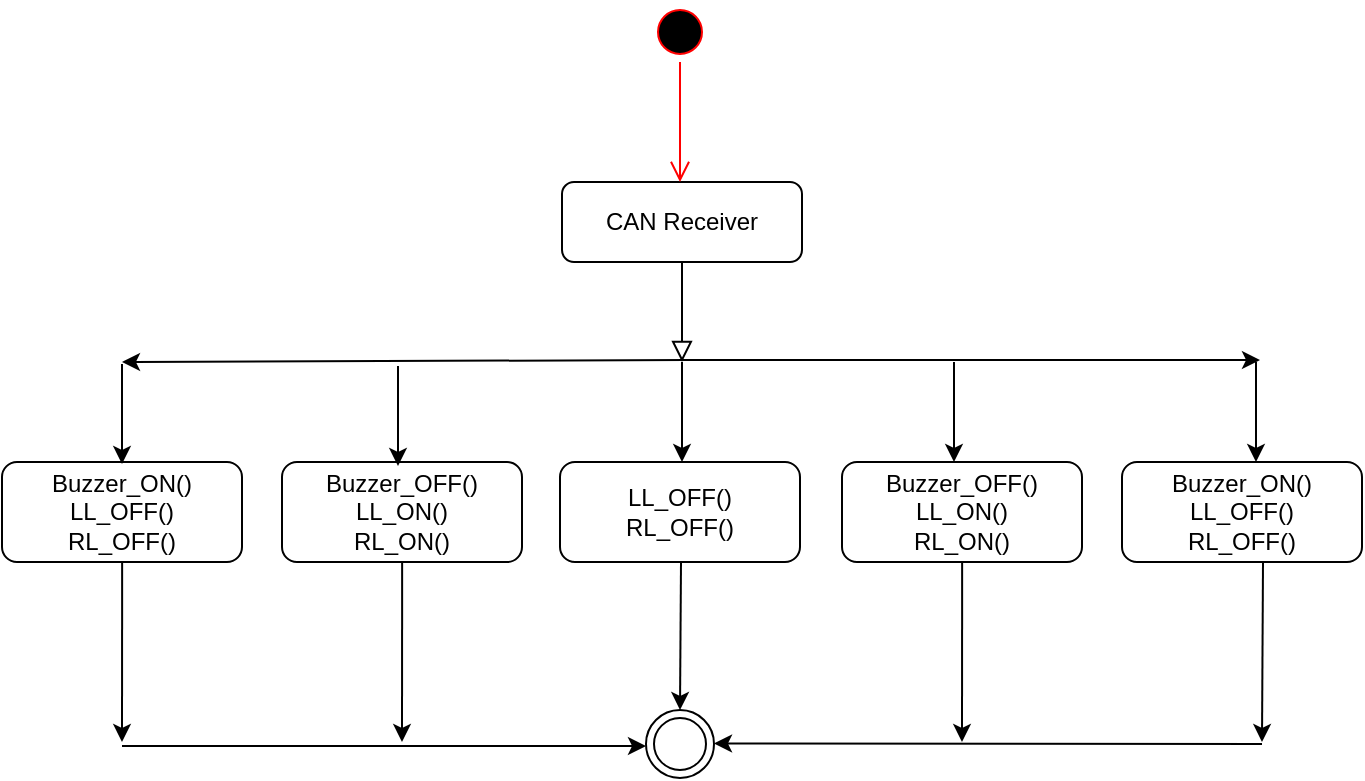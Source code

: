 <mxfile version="20.3.0" type="device"><diagram id="C5RBs43oDa-KdzZeNtuy" name="Page-1"><mxGraphModel dx="1021" dy="1820" grid="1" gridSize="10" guides="1" tooltips="1" connect="1" arrows="1" fold="1" page="1" pageScale="1" pageWidth="827" pageHeight="1169" math="0" shadow="0"><root><mxCell id="WIyWlLk6GJQsqaUBKTNV-0"/><mxCell id="WIyWlLk6GJQsqaUBKTNV-1" parent="WIyWlLk6GJQsqaUBKTNV-0"/><mxCell id="ySL6D0OAAsxNZ7JemKWs-0" value="" style="rounded=0;html=1;jettySize=auto;orthogonalLoop=1;fontSize=11;endArrow=block;endFill=0;endSize=8;strokeWidth=1;shadow=0;labelBackgroundColor=none;edgeStyle=orthogonalEdgeStyle;" edge="1" parent="WIyWlLk6GJQsqaUBKTNV-1" source="ySL6D0OAAsxNZ7JemKWs-1"><mxGeometry relative="1" as="geometry"><mxPoint x="400.0" y="160" as="targetPoint"/></mxGeometry></mxCell><mxCell id="ySL6D0OAAsxNZ7JemKWs-1" value="CAN Receiver" style="rounded=1;whiteSpace=wrap;html=1;fontSize=12;glass=0;strokeWidth=1;shadow=0;" vertex="1" parent="WIyWlLk6GJQsqaUBKTNV-1"><mxGeometry x="340" y="70" width="120" height="40" as="geometry"/></mxCell><mxCell id="ySL6D0OAAsxNZ7JemKWs-5" value="" style="ellipse;html=1;shape=startState;fillColor=#000000;strokeColor=#ff0000;" vertex="1" parent="WIyWlLk6GJQsqaUBKTNV-1"><mxGeometry x="384" y="-20" width="30" height="30" as="geometry"/></mxCell><mxCell id="ySL6D0OAAsxNZ7JemKWs-6" value="" style="edgeStyle=orthogonalEdgeStyle;html=1;verticalAlign=bottom;endArrow=open;endSize=8;strokeColor=#ff0000;rounded=0;" edge="1" parent="WIyWlLk6GJQsqaUBKTNV-1" source="ySL6D0OAAsxNZ7JemKWs-5"><mxGeometry relative="1" as="geometry"><mxPoint x="399" y="70" as="targetPoint"/></mxGeometry></mxCell><mxCell id="ySL6D0OAAsxNZ7JemKWs-36" value="LL_OFF()&lt;br&gt;RL_OFF()" style="rounded=1;whiteSpace=wrap;html=1;fontSize=12;glass=0;strokeWidth=1;shadow=0;" vertex="1" parent="WIyWlLk6GJQsqaUBKTNV-1"><mxGeometry x="339" y="210" width="120" height="50" as="geometry"/></mxCell><mxCell id="ySL6D0OAAsxNZ7JemKWs-37" value="Buzzer_OFF()&lt;br&gt;LL_ON()&lt;br&gt;RL_ON()" style="rounded=1;whiteSpace=wrap;html=1;fontSize=12;glass=0;strokeWidth=1;shadow=0;" vertex="1" parent="WIyWlLk6GJQsqaUBKTNV-1"><mxGeometry x="480" y="210" width="120" height="50" as="geometry"/></mxCell><mxCell id="ySL6D0OAAsxNZ7JemKWs-38" value="Buzzer_ON()&lt;br&gt;LL_OFF()&lt;br&gt;RL_OFF()" style="rounded=1;whiteSpace=wrap;html=1;fontSize=12;glass=0;strokeWidth=1;shadow=0;" vertex="1" parent="WIyWlLk6GJQsqaUBKTNV-1"><mxGeometry x="620" y="210" width="120" height="50" as="geometry"/></mxCell><mxCell id="ySL6D0OAAsxNZ7JemKWs-39" value="Buzzer_OFF()&lt;br&gt;LL_ON()&lt;br&gt;RL_ON()" style="rounded=1;whiteSpace=wrap;html=1;fontSize=12;glass=0;strokeWidth=1;shadow=0;" vertex="1" parent="WIyWlLk6GJQsqaUBKTNV-1"><mxGeometry x="200" y="210" width="120" height="50" as="geometry"/></mxCell><mxCell id="ySL6D0OAAsxNZ7JemKWs-40" value="Buzzer_ON()&lt;br&gt;LL_OFF()&lt;br&gt;RL_OFF()" style="rounded=1;whiteSpace=wrap;html=1;fontSize=12;glass=0;strokeWidth=1;shadow=0;" vertex="1" parent="WIyWlLk6GJQsqaUBKTNV-1"><mxGeometry x="60" y="210" width="120" height="50" as="geometry"/></mxCell><mxCell id="ySL6D0OAAsxNZ7JemKWs-43" value="" style="ellipse;shape=doubleEllipse;whiteSpace=wrap;html=1;aspect=fixed;labelBackgroundColor=default;fillStyle=solid;" vertex="1" parent="WIyWlLk6GJQsqaUBKTNV-1"><mxGeometry x="382" y="334" width="34" height="34" as="geometry"/></mxCell><mxCell id="ySL6D0OAAsxNZ7JemKWs-44" value="" style="endArrow=classic;html=1;rounded=0;" edge="1" parent="WIyWlLk6GJQsqaUBKTNV-1"><mxGeometry width="50" height="50" relative="1" as="geometry"><mxPoint x="399" y="159" as="sourcePoint"/><mxPoint x="689" y="159" as="targetPoint"/></mxGeometry></mxCell><mxCell id="ySL6D0OAAsxNZ7JemKWs-45" value="" style="endArrow=classic;html=1;rounded=0;entryX=0.5;entryY=0;entryDx=0;entryDy=0;" edge="1" parent="WIyWlLk6GJQsqaUBKTNV-1"><mxGeometry width="50" height="50" relative="1" as="geometry"><mxPoint x="400" y="160" as="sourcePoint"/><mxPoint x="400" y="210" as="targetPoint"/></mxGeometry></mxCell><mxCell id="ySL6D0OAAsxNZ7JemKWs-46" value="" style="endArrow=classic;html=1;rounded=0;entryX=0.5;entryY=0;entryDx=0;entryDy=0;" edge="1" parent="WIyWlLk6GJQsqaUBKTNV-1"><mxGeometry width="50" height="50" relative="1" as="geometry"><mxPoint x="536" y="160" as="sourcePoint"/><mxPoint x="536" y="210" as="targetPoint"/></mxGeometry></mxCell><mxCell id="ySL6D0OAAsxNZ7JemKWs-47" value="" style="endArrow=classic;html=1;rounded=0;entryX=0.5;entryY=0;entryDx=0;entryDy=0;" edge="1" parent="WIyWlLk6GJQsqaUBKTNV-1"><mxGeometry width="50" height="50" relative="1" as="geometry"><mxPoint x="687" y="160" as="sourcePoint"/><mxPoint x="687" y="210" as="targetPoint"/></mxGeometry></mxCell><mxCell id="ySL6D0OAAsxNZ7JemKWs-48" value="" style="endArrow=classic;html=1;rounded=0;entryX=0.5;entryY=0;entryDx=0;entryDy=0;" edge="1" parent="WIyWlLk6GJQsqaUBKTNV-1"><mxGeometry width="50" height="50" relative="1" as="geometry"><mxPoint x="258" y="162" as="sourcePoint"/><mxPoint x="258" y="212" as="targetPoint"/></mxGeometry></mxCell><mxCell id="ySL6D0OAAsxNZ7JemKWs-49" value="" style="endArrow=classic;html=1;rounded=0;entryX=0.5;entryY=0;entryDx=0;entryDy=0;" edge="1" parent="WIyWlLk6GJQsqaUBKTNV-1"><mxGeometry width="50" height="50" relative="1" as="geometry"><mxPoint x="120" y="161" as="sourcePoint"/><mxPoint x="120" y="211" as="targetPoint"/></mxGeometry></mxCell><mxCell id="ySL6D0OAAsxNZ7JemKWs-50" value="" style="endArrow=classic;html=1;rounded=0;" edge="1" parent="WIyWlLk6GJQsqaUBKTNV-1"><mxGeometry width="50" height="50" relative="1" as="geometry"><mxPoint x="402" y="159" as="sourcePoint"/><mxPoint x="120" y="160" as="targetPoint"/></mxGeometry></mxCell><mxCell id="ySL6D0OAAsxNZ7JemKWs-51" value="" style="endArrow=classic;html=1;rounded=0;entryX=0.5;entryY=0;entryDx=0;entryDy=0;" edge="1" parent="WIyWlLk6GJQsqaUBKTNV-1" target="ySL6D0OAAsxNZ7JemKWs-43"><mxGeometry width="50" height="50" relative="1" as="geometry"><mxPoint x="399.5" y="260" as="sourcePoint"/><mxPoint x="399.5" y="310" as="targetPoint"/></mxGeometry></mxCell><mxCell id="ySL6D0OAAsxNZ7JemKWs-52" value="" style="endArrow=classic;html=1;rounded=0;" edge="1" parent="WIyWlLk6GJQsqaUBKTNV-1"><mxGeometry width="50" height="50" relative="1" as="geometry"><mxPoint x="540.08" y="260" as="sourcePoint"/><mxPoint x="540" y="350" as="targetPoint"/></mxGeometry></mxCell><mxCell id="ySL6D0OAAsxNZ7JemKWs-53" value="" style="endArrow=classic;html=1;rounded=0;" edge="1" parent="WIyWlLk6GJQsqaUBKTNV-1"><mxGeometry width="50" height="50" relative="1" as="geometry"><mxPoint x="690.5" y="260" as="sourcePoint"/><mxPoint x="690" y="350" as="targetPoint"/></mxGeometry></mxCell><mxCell id="ySL6D0OAAsxNZ7JemKWs-54" value="" style="endArrow=classic;html=1;rounded=0;" edge="1" parent="WIyWlLk6GJQsqaUBKTNV-1"><mxGeometry width="50" height="50" relative="1" as="geometry"><mxPoint x="260.08" y="260" as="sourcePoint"/><mxPoint x="260" y="350" as="targetPoint"/></mxGeometry></mxCell><mxCell id="ySL6D0OAAsxNZ7JemKWs-55" value="" style="endArrow=classic;html=1;rounded=0;" edge="1" parent="WIyWlLk6GJQsqaUBKTNV-1"><mxGeometry width="50" height="50" relative="1" as="geometry"><mxPoint x="120.08" y="260" as="sourcePoint"/><mxPoint x="120" y="350" as="targetPoint"/></mxGeometry></mxCell><mxCell id="ySL6D0OAAsxNZ7JemKWs-56" value="" style="endArrow=classic;html=1;rounded=0;" edge="1" parent="WIyWlLk6GJQsqaUBKTNV-1"><mxGeometry width="50" height="50" relative="1" as="geometry"><mxPoint x="120" y="352" as="sourcePoint"/><mxPoint x="382" y="352" as="targetPoint"/></mxGeometry></mxCell><mxCell id="ySL6D0OAAsxNZ7JemKWs-57" value="" style="endArrow=classic;html=1;rounded=0;" edge="1" parent="WIyWlLk6GJQsqaUBKTNV-1"><mxGeometry width="50" height="50" relative="1" as="geometry"><mxPoint x="690" y="351" as="sourcePoint"/><mxPoint x="416.0" y="350.71" as="targetPoint"/></mxGeometry></mxCell></root></mxGraphModel></diagram></mxfile>